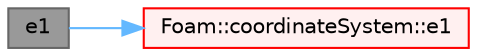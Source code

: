 digraph "e1"
{
 // LATEX_PDF_SIZE
  bgcolor="transparent";
  edge [fontname=Helvetica,fontsize=10,labelfontname=Helvetica,labelfontsize=10];
  node [fontname=Helvetica,fontsize=10,shape=box,height=0.2,width=0.4];
  rankdir="LR";
  Node1 [id="Node000001",label="e1",height=0.2,width=0.4,color="gray40", fillcolor="grey60", style="filled", fontcolor="black",tooltip=" "];
  Node1 -> Node2 [id="edge1_Node000001_Node000002",color="steelblue1",style="solid",tooltip=" "];
  Node2 [id="Node000002",label="Foam::coordinateSystem::e1",height=0.2,width=0.4,color="red", fillcolor="#FFF0F0", style="filled",URL="$classFoam_1_1coordinateSystem.html#ab99bd1d59a45b22b3ca4e584f63883e9",tooltip=" "];
}
